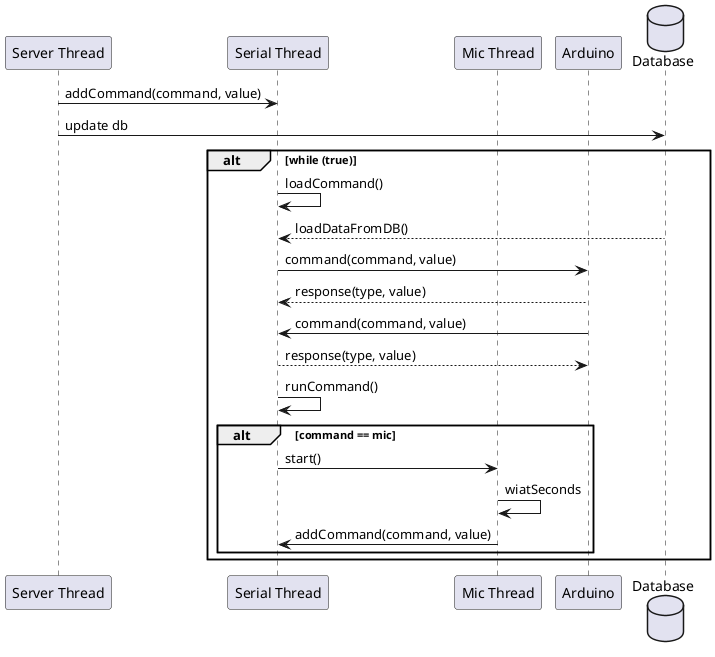 @startuml

participant "Server Thread" as server
participant "Serial Thread" as serial
participant "Mic Thread" as micT
participant "Arduino" as arduino
database "Database" as db

server -> serial : addCommand(command, value)
server -> db : update db

alt while (true)
    serial -> serial : loadCommand()
    db --> serial : loadDataFromDB()
    serial -> arduino : command(command, value)
    arduino --> serial : response(type, value)
    arduino -> serial : command(command, value)
    serial --> arduino : response(type, value)

    serial -> serial : runCommand()

    alt command == mic
        serial -> micT : start()
        micT -> micT : wiatSeconds
        micT -> serial : addCommand(command, value)
    end
end

@enduml